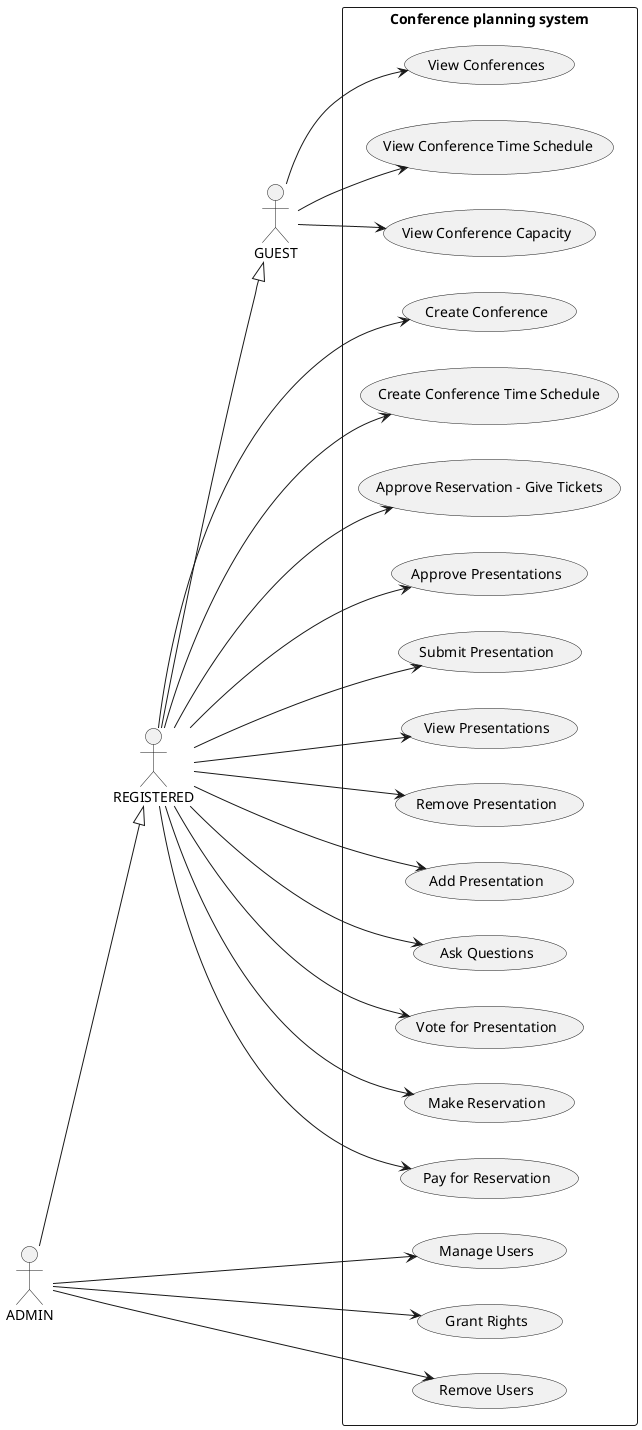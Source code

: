 @startuml
left to right direction

actor ADMIN
actor REGISTERED
actor GUEST

rectangle "Conference planning system" {

' ADMIN
usecase "Manage Users" as UC1
usecase "Grant Rights" as UC1.1
usecase "Remove Users" as UC1.2


' REGISTERED
'Manager
usecase "Create Conference" as UC2
usecase "Create Conference Time Schedule" as UC3
usecase "Manage Conference Rooms" as UC4
usecase "Approve Reservation - Give Tickets" as UC4

'Manager->Presenter
usecase "Approve Presentations" as UC5

'Participant->Presenter
usecase "Submit Presentation" as UC6

'Presenter/Participant version
usecase "View Presentations" as UC7
usecase "Remove Presentation" as UC8

'Participant
usecase "Add Presentation" as UC9
usecase "Ask Questions" as UC10
usecase "Vote for Presentation" as UC11


' GUEST
usecase "Make Reservation" as UC12
usecase "Pay for Reservation" as UC13
usecase "View Conferences" as UC14
usecase "View Conference Time Schedule" as UC15
usecase "View Conference Capacity" as UC16
}

ADMIN --> UC1
ADMIN --> UC1.1
ADMIN --> UC1.2

REGISTERED --> UC2
REGISTERED --> UC3
REGISTERED --> UC4
REGISTERED --> UC5
REGISTERED --> UC6
REGISTERED --> UC7
REGISTERED --> UC8
REGISTERED --> UC9
REGISTERED --> UC10
REGISTERED --> UC11
REGISTERED --> UC12
REGISTERED --> UC13

GUEST --> UC14
GUEST --> UC15
GUEST --> UC16

ADMIN --|> REGISTERED
REGISTERED --|> GUEST
@enduml
